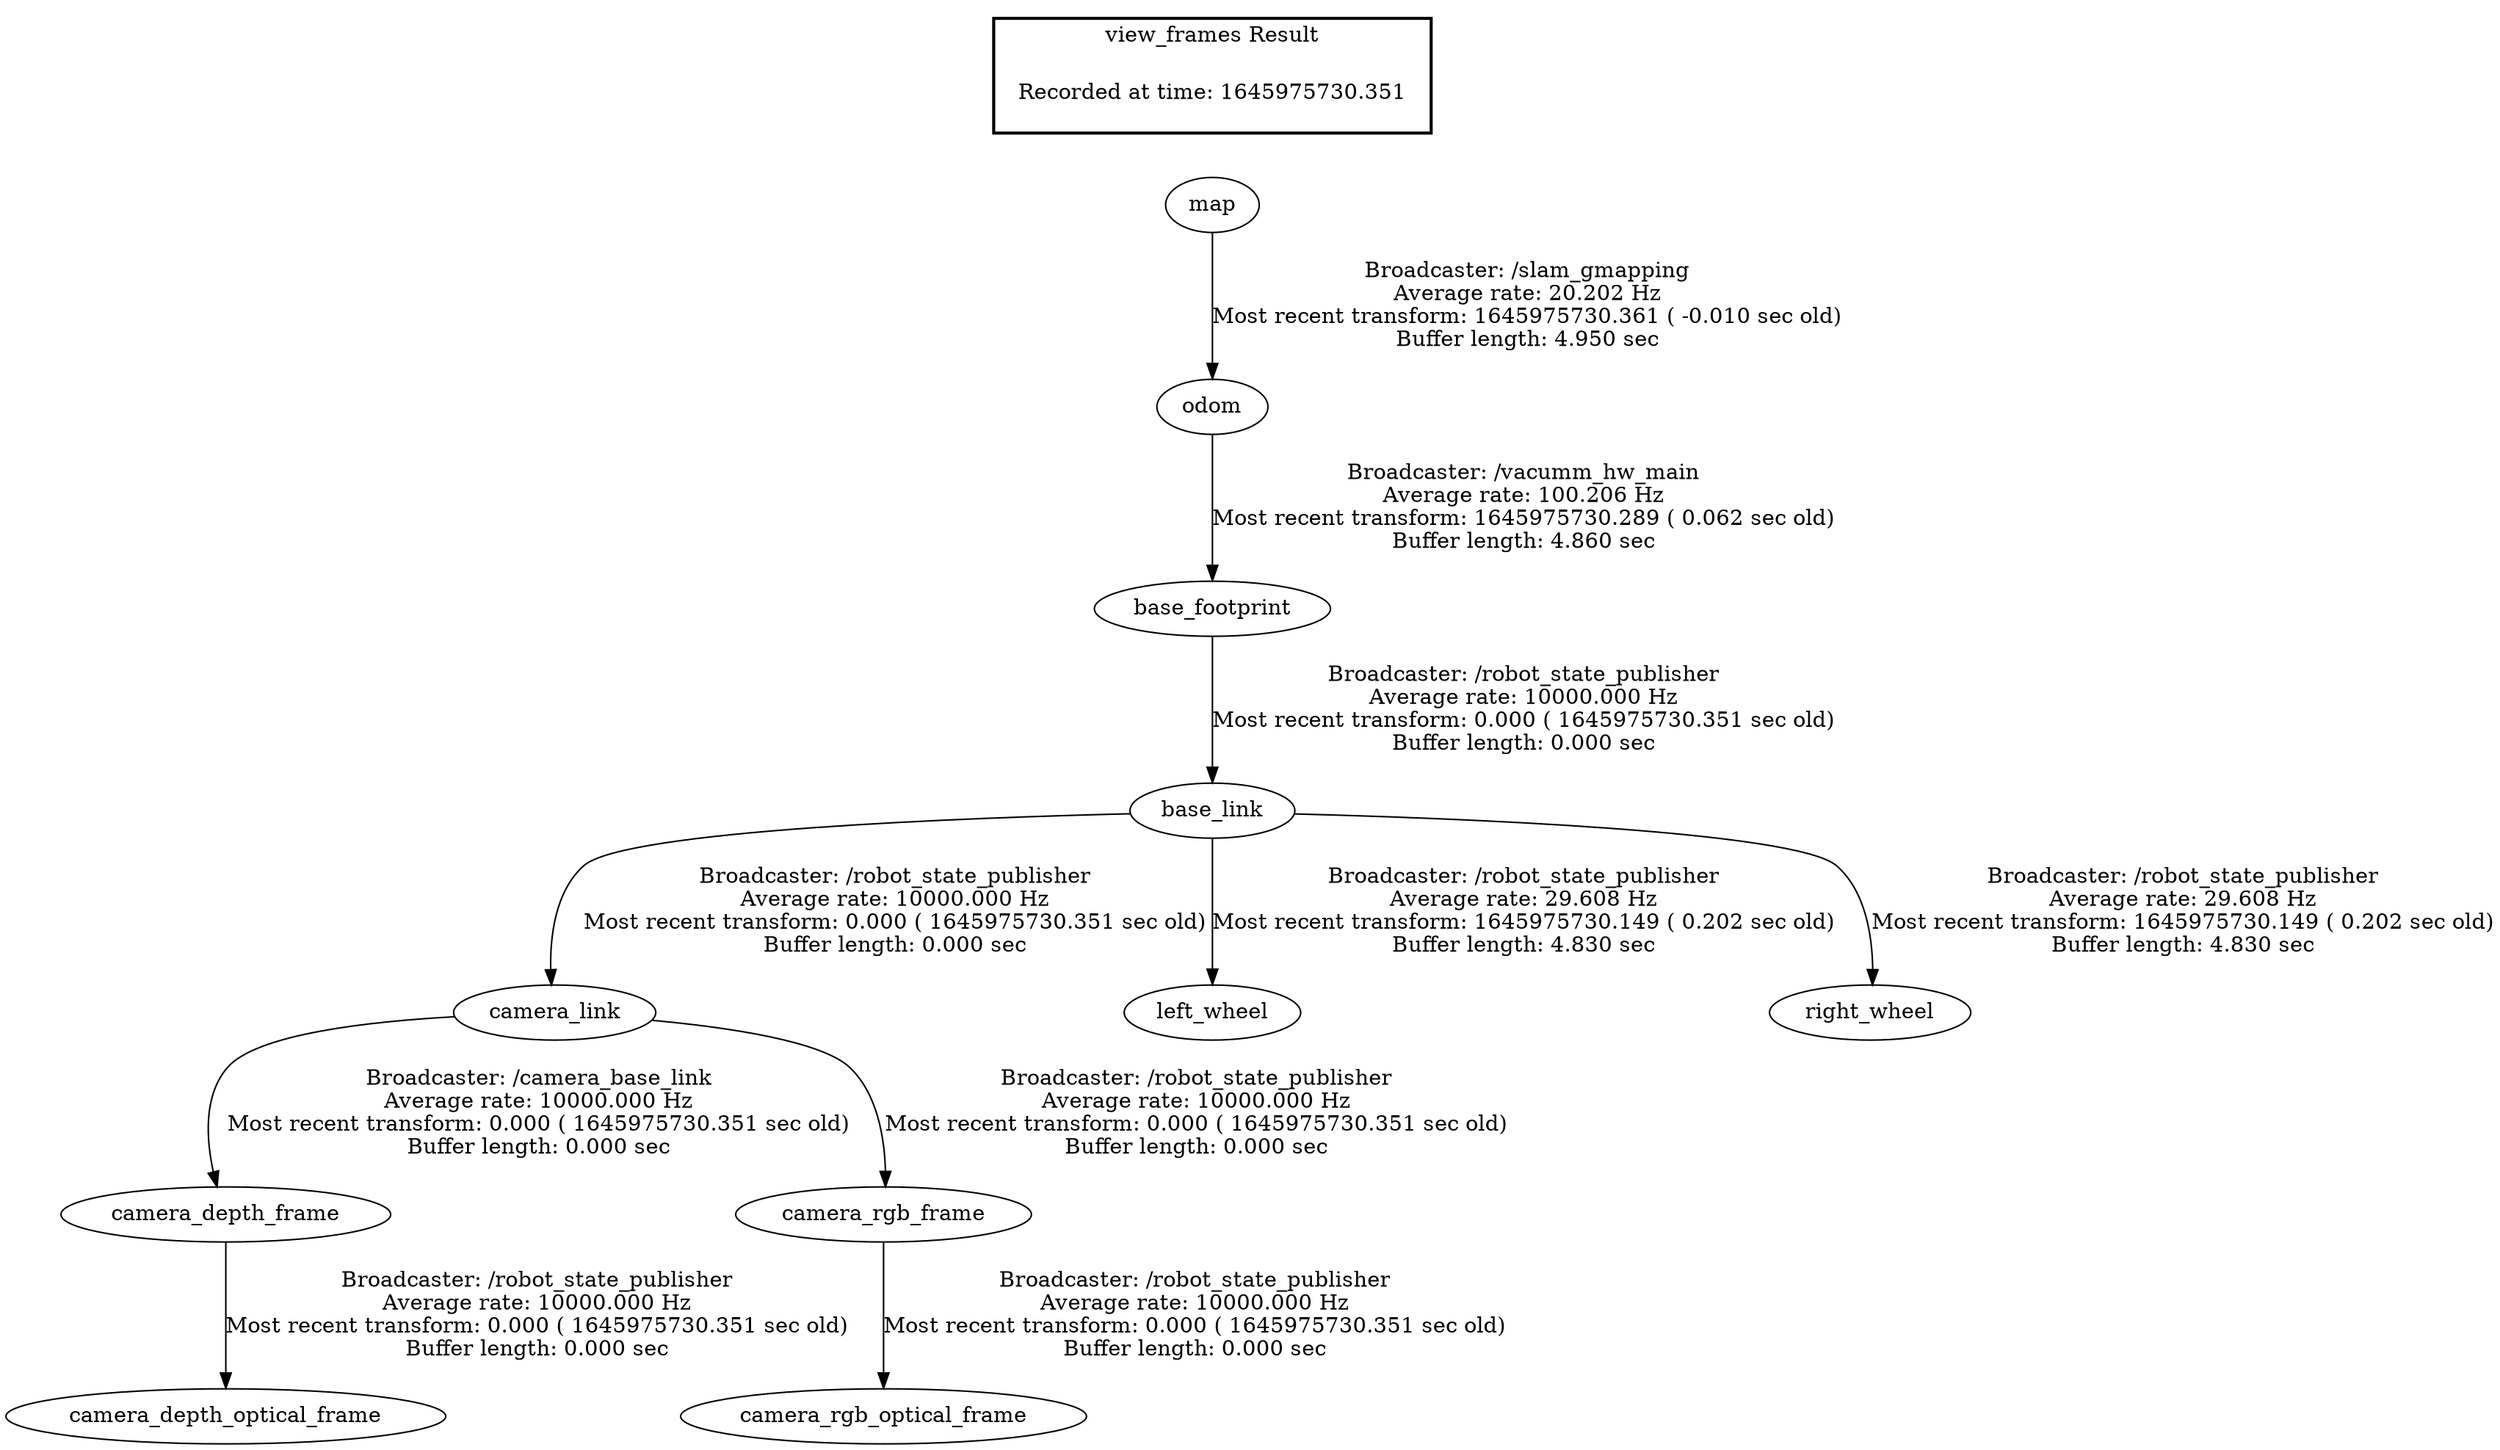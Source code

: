 digraph G {
"map" -> "odom"[label="Broadcaster: /slam_gmapping\nAverage rate: 20.202 Hz\nMost recent transform: 1645975730.361 ( -0.010 sec old)\nBuffer length: 4.950 sec\n"];
"camera_depth_frame" -> "camera_depth_optical_frame"[label="Broadcaster: /robot_state_publisher\nAverage rate: 10000.000 Hz\nMost recent transform: 0.000 ( 1645975730.351 sec old)\nBuffer length: 0.000 sec\n"];
"camera_link" -> "camera_depth_frame"[label="Broadcaster: /camera_base_link\nAverage rate: 10000.000 Hz\nMost recent transform: 0.000 ( 1645975730.351 sec old)\nBuffer length: 0.000 sec\n"];
"camera_link" -> "camera_rgb_frame"[label="Broadcaster: /robot_state_publisher\nAverage rate: 10000.000 Hz\nMost recent transform: 0.000 ( 1645975730.351 sec old)\nBuffer length: 0.000 sec\n"];
"base_link" -> "camera_link"[label="Broadcaster: /robot_state_publisher\nAverage rate: 10000.000 Hz\nMost recent transform: 0.000 ( 1645975730.351 sec old)\nBuffer length: 0.000 sec\n"];
"base_link" -> "left_wheel"[label="Broadcaster: /robot_state_publisher\nAverage rate: 29.608 Hz\nMost recent transform: 1645975730.149 ( 0.202 sec old)\nBuffer length: 4.830 sec\n"];
"base_footprint" -> "base_link"[label="Broadcaster: /robot_state_publisher\nAverage rate: 10000.000 Hz\nMost recent transform: 0.000 ( 1645975730.351 sec old)\nBuffer length: 0.000 sec\n"];
"base_link" -> "right_wheel"[label="Broadcaster: /robot_state_publisher\nAverage rate: 29.608 Hz\nMost recent transform: 1645975730.149 ( 0.202 sec old)\nBuffer length: 4.830 sec\n"];
"camera_rgb_frame" -> "camera_rgb_optical_frame"[label="Broadcaster: /robot_state_publisher\nAverage rate: 10000.000 Hz\nMost recent transform: 0.000 ( 1645975730.351 sec old)\nBuffer length: 0.000 sec\n"];
"odom" -> "base_footprint"[label="Broadcaster: /vacumm_hw_main\nAverage rate: 100.206 Hz\nMost recent transform: 1645975730.289 ( 0.062 sec old)\nBuffer length: 4.860 sec\n"];
edge [style=invis];
 subgraph cluster_legend { style=bold; color=black; label ="view_frames Result";
"Recorded at time: 1645975730.351"[ shape=plaintext ] ;
 }->"map";
}